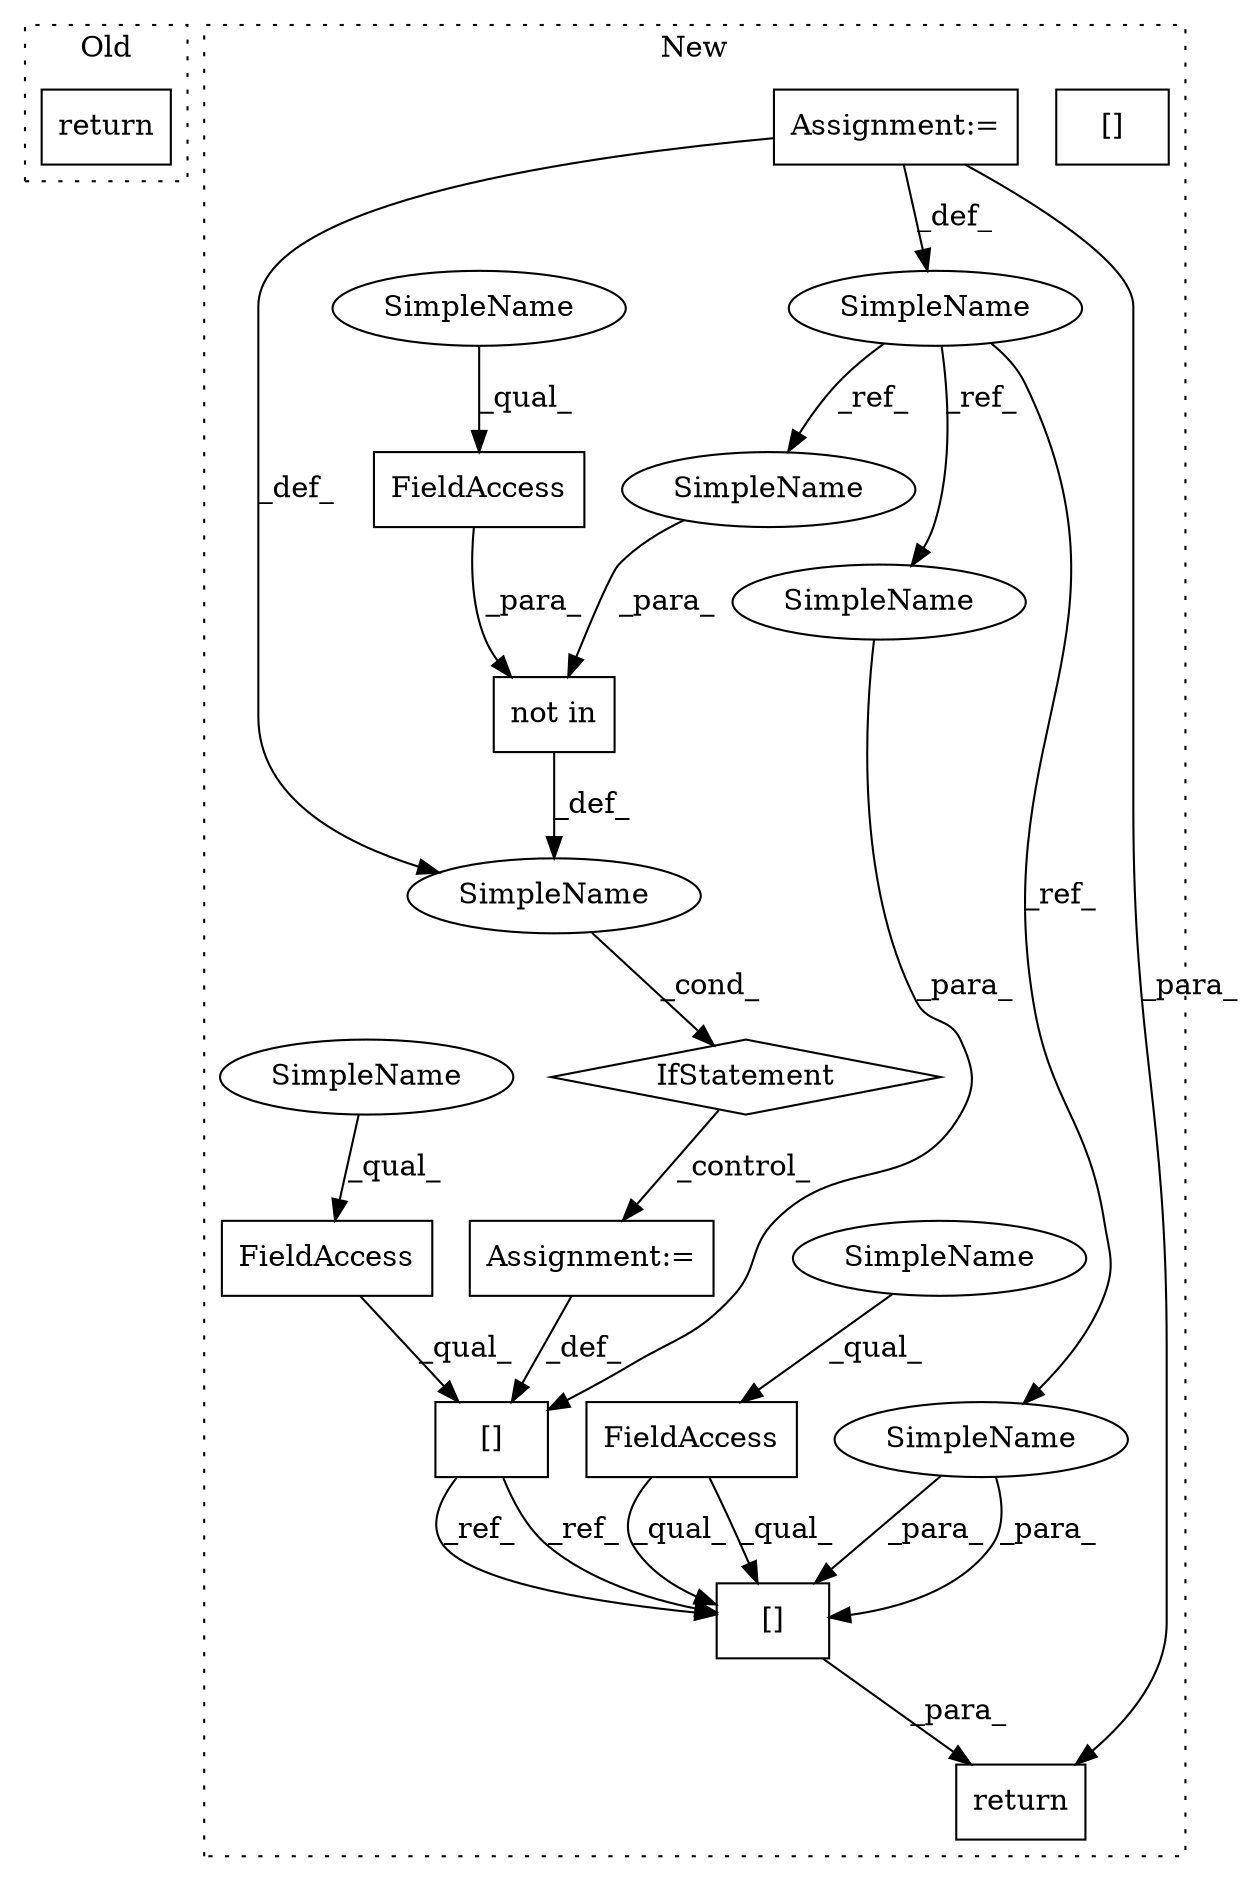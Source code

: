 digraph G {
subgraph cluster0 {
1 [label="return" a="41" s="4893" l="12" shape="box"];
label = "Old";
style="dotted";
}
subgraph cluster1 {
2 [label="not in" a="108" s="4800" l="22" shape="box"];
3 [label="IfStatement" a="25" s="4792,4822" l="8,2" shape="diamond"];
4 [label="Assignment:=" a="7" s="5027" l="8" shape="box"];
5 [label="SimpleName" a="42" s="" l="" shape="ellipse"];
6 [label="[]" a="2" s="5011,5026" l="12,1" shape="box"];
7 [label="SimpleName" a="42" s="4760" l="3" shape="ellipse"];
8 [label="[]" a="2" s="5090,5105" l="12,1" shape="box"];
9 [label="Assignment:=" a="7" s="4763" l="1" shape="box"];
10 [label="FieldAccess" a="22" s="5011" l="11" shape="box"];
11 [label="FieldAccess" a="22" s="4811" l="11" shape="box"];
12 [label="FieldAccess" a="22" s="5090" l="11" shape="box"];
13 [label="return" a="41" s="5083" l="7" shape="box"];
14 [label="SimpleName" a="42" s="5011" l="4" shape="ellipse"];
15 [label="SimpleName" a="42" s="5090" l="4" shape="ellipse"];
16 [label="SimpleName" a="42" s="4811" l="4" shape="ellipse"];
17 [label="[]" a="2" s="5090,5105" l="12,1" shape="box"];
18 [label="SimpleName" a="42" s="5102" l="3" shape="ellipse"];
19 [label="SimpleName" a="42" s="4800" l="3" shape="ellipse"];
20 [label="SimpleName" a="42" s="5023" l="3" shape="ellipse"];
label = "New";
style="dotted";
}
2 -> 5 [label="_def_"];
3 -> 4 [label="_control_"];
4 -> 6 [label="_def_"];
5 -> 3 [label="_cond_"];
6 -> 17 [label="_ref_"];
6 -> 17 [label="_ref_"];
7 -> 20 [label="_ref_"];
7 -> 18 [label="_ref_"];
7 -> 19 [label="_ref_"];
9 -> 7 [label="_def_"];
9 -> 13 [label="_para_"];
9 -> 5 [label="_def_"];
10 -> 6 [label="_qual_"];
11 -> 2 [label="_para_"];
12 -> 17 [label="_qual_"];
12 -> 17 [label="_qual_"];
14 -> 10 [label="_qual_"];
15 -> 12 [label="_qual_"];
16 -> 11 [label="_qual_"];
17 -> 13 [label="_para_"];
18 -> 17 [label="_para_"];
18 -> 17 [label="_para_"];
19 -> 2 [label="_para_"];
20 -> 6 [label="_para_"];
}